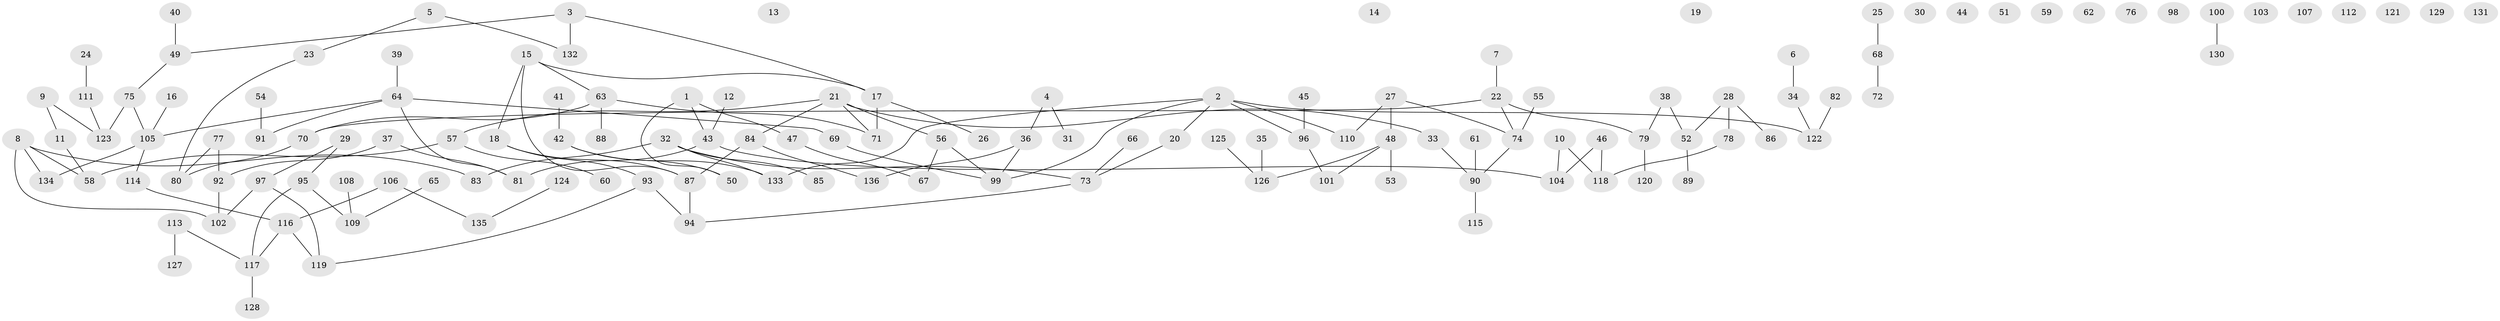 // Generated by graph-tools (version 1.1) at 2025/49/03/09/25 03:49:08]
// undirected, 136 vertices, 141 edges
graph export_dot {
graph [start="1"]
  node [color=gray90,style=filled];
  1;
  2;
  3;
  4;
  5;
  6;
  7;
  8;
  9;
  10;
  11;
  12;
  13;
  14;
  15;
  16;
  17;
  18;
  19;
  20;
  21;
  22;
  23;
  24;
  25;
  26;
  27;
  28;
  29;
  30;
  31;
  32;
  33;
  34;
  35;
  36;
  37;
  38;
  39;
  40;
  41;
  42;
  43;
  44;
  45;
  46;
  47;
  48;
  49;
  50;
  51;
  52;
  53;
  54;
  55;
  56;
  57;
  58;
  59;
  60;
  61;
  62;
  63;
  64;
  65;
  66;
  67;
  68;
  69;
  70;
  71;
  72;
  73;
  74;
  75;
  76;
  77;
  78;
  79;
  80;
  81;
  82;
  83;
  84;
  85;
  86;
  87;
  88;
  89;
  90;
  91;
  92;
  93;
  94;
  95;
  96;
  97;
  98;
  99;
  100;
  101;
  102;
  103;
  104;
  105;
  106;
  107;
  108;
  109;
  110;
  111;
  112;
  113;
  114;
  115;
  116;
  117;
  118;
  119;
  120;
  121;
  122;
  123;
  124;
  125;
  126;
  127;
  128;
  129;
  130;
  131;
  132;
  133;
  134;
  135;
  136;
  1 -- 43;
  1 -- 47;
  1 -- 50;
  2 -- 20;
  2 -- 96;
  2 -- 99;
  2 -- 110;
  2 -- 122;
  2 -- 133;
  3 -- 17;
  3 -- 49;
  3 -- 132;
  4 -- 31;
  4 -- 36;
  5 -- 23;
  5 -- 132;
  6 -- 34;
  7 -- 22;
  8 -- 58;
  8 -- 83;
  8 -- 102;
  8 -- 134;
  9 -- 11;
  9 -- 123;
  10 -- 104;
  10 -- 118;
  11 -- 58;
  12 -- 43;
  15 -- 17;
  15 -- 18;
  15 -- 63;
  15 -- 87;
  16 -- 105;
  17 -- 26;
  17 -- 71;
  18 -- 87;
  18 -- 93;
  20 -- 73;
  21 -- 33;
  21 -- 56;
  21 -- 57;
  21 -- 71;
  21 -- 84;
  22 -- 70;
  22 -- 74;
  22 -- 79;
  23 -- 80;
  24 -- 111;
  25 -- 68;
  27 -- 48;
  27 -- 74;
  27 -- 110;
  28 -- 52;
  28 -- 78;
  28 -- 86;
  29 -- 95;
  29 -- 97;
  32 -- 73;
  32 -- 83;
  32 -- 85;
  32 -- 133;
  33 -- 90;
  34 -- 122;
  35 -- 126;
  36 -- 99;
  36 -- 136;
  37 -- 81;
  37 -- 92;
  38 -- 52;
  38 -- 79;
  39 -- 64;
  40 -- 49;
  41 -- 42;
  42 -- 50;
  42 -- 133;
  43 -- 81;
  43 -- 104;
  45 -- 96;
  46 -- 104;
  46 -- 118;
  47 -- 67;
  48 -- 53;
  48 -- 101;
  48 -- 126;
  49 -- 75;
  52 -- 89;
  54 -- 91;
  55 -- 74;
  56 -- 67;
  56 -- 99;
  57 -- 58;
  57 -- 60;
  61 -- 90;
  63 -- 70;
  63 -- 71;
  63 -- 88;
  64 -- 69;
  64 -- 81;
  64 -- 91;
  64 -- 105;
  65 -- 109;
  66 -- 73;
  68 -- 72;
  69 -- 99;
  70 -- 80;
  73 -- 94;
  74 -- 90;
  75 -- 105;
  75 -- 123;
  77 -- 80;
  77 -- 92;
  78 -- 118;
  79 -- 120;
  82 -- 122;
  84 -- 87;
  84 -- 136;
  87 -- 94;
  90 -- 115;
  92 -- 102;
  93 -- 94;
  93 -- 119;
  95 -- 109;
  95 -- 117;
  96 -- 101;
  97 -- 102;
  97 -- 119;
  100 -- 130;
  105 -- 114;
  105 -- 134;
  106 -- 116;
  106 -- 135;
  108 -- 109;
  111 -- 123;
  113 -- 117;
  113 -- 127;
  114 -- 116;
  116 -- 117;
  116 -- 119;
  117 -- 128;
  124 -- 135;
  125 -- 126;
}
